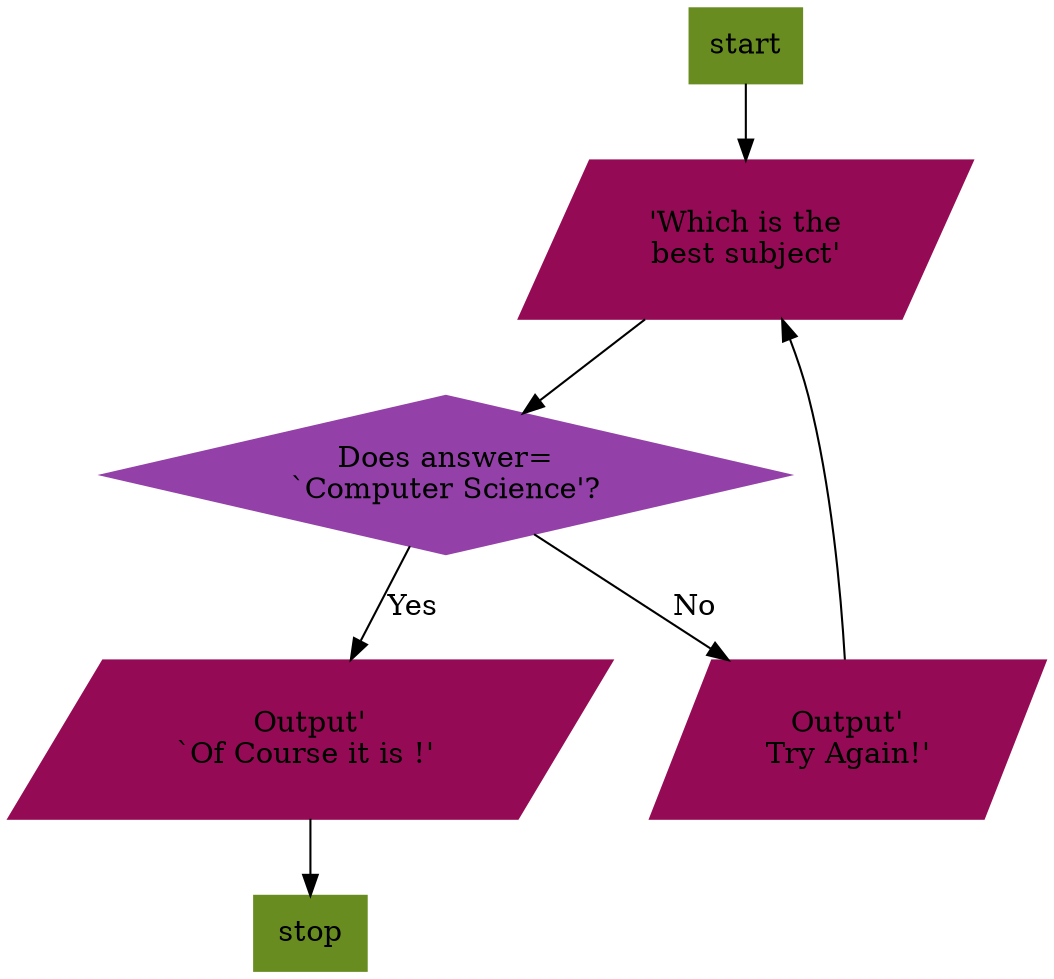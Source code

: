 digraph G {
a -> b;
b -> c;
c -> d [label="Yes"];
c -> e [label="No"];
e -> b;
d -> f;

a [ shape=polygon,sides=4,color="#688C20",style=filled,label="start"];
b [ shape=polygon,sides=4,color="#950A54",skew=".4"style=filled,label="'Which is the\nbest subject'"];
c [ shape=diamond,color="#9340A8" style=filled ;label="Does answer=\n`Computer Science'?"];
d [ shape=polygon,sides=4,color="#950A54",skew=".4",style=filled,label="Output'\n`Of Course it is !' "];
e [ shape=polygon,sides=4,color="#950A54",skew=".4",style=filled,label="Output'\nTry Again!'"];
f [ shape=polygon,sides=4,color="#688C20",style=filled,label="stop"];

}
